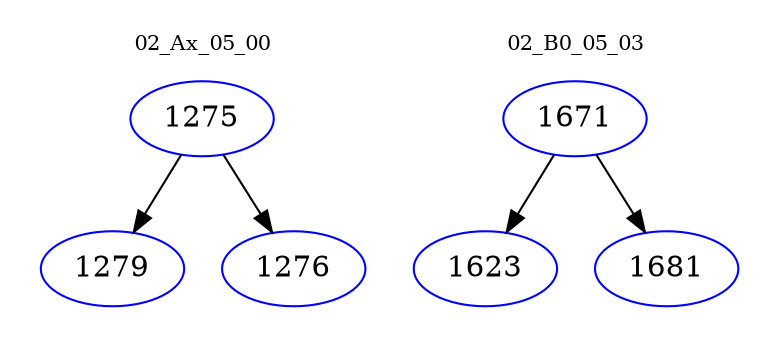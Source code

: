digraph{
subgraph cluster_0 {
color = white
label = "02_Ax_05_00";
fontsize=10;
T0_1275 [label="1275", color="blue"]
T0_1275 -> T0_1279 [color="black"]
T0_1279 [label="1279", color="blue"]
T0_1275 -> T0_1276 [color="black"]
T0_1276 [label="1276", color="blue"]
}
subgraph cluster_1 {
color = white
label = "02_B0_05_03";
fontsize=10;
T1_1671 [label="1671", color="blue"]
T1_1671 -> T1_1623 [color="black"]
T1_1623 [label="1623", color="blue"]
T1_1671 -> T1_1681 [color="black"]
T1_1681 [label="1681", color="blue"]
}
}
